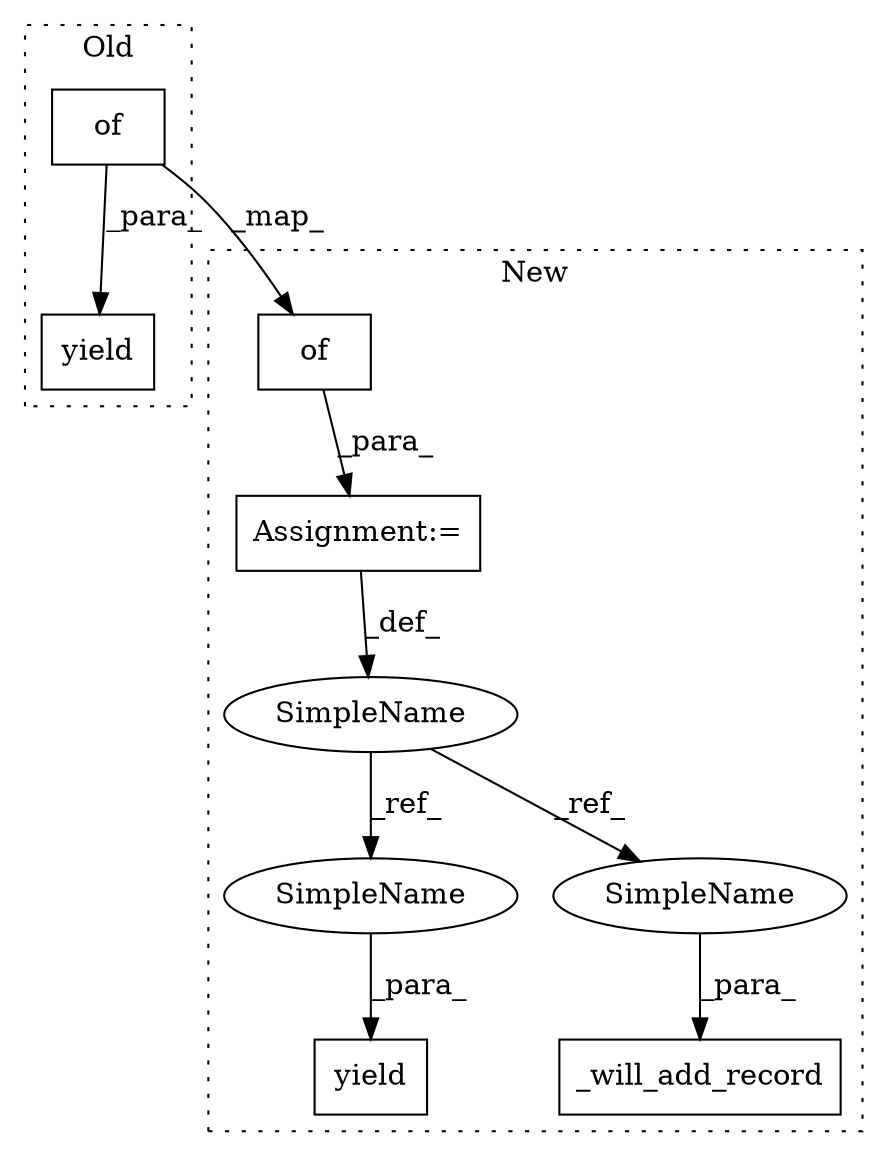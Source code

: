 digraph G {
subgraph cluster0 {
1 [label="yield" a="112" s="3553" l="7" shape="box"];
6 [label="of" a="32" s="3564,3678" l="3,1" shape="box"];
label = "Old";
style="dotted";
}
subgraph cluster1 {
2 [label="_will_add_record" a="32" s="3612,3635" l="17,1" shape="box"];
3 [label="SimpleName" a="42" s="3473" l="6" shape="ellipse"];
4 [label="yield" a="112" s="3675" l="7" shape="box"];
5 [label="of" a="32" s="3484,3598" l="3,1" shape="box"];
7 [label="Assignment:=" a="7" s="3479" l="1" shape="box"];
8 [label="SimpleName" a="42" s="3682" l="6" shape="ellipse"];
9 [label="SimpleName" a="42" s="3629" l="6" shape="ellipse"];
label = "New";
style="dotted";
}
3 -> 9 [label="_ref_"];
3 -> 8 [label="_ref_"];
5 -> 7 [label="_para_"];
6 -> 1 [label="_para_"];
6 -> 5 [label="_map_"];
7 -> 3 [label="_def_"];
8 -> 4 [label="_para_"];
9 -> 2 [label="_para_"];
}